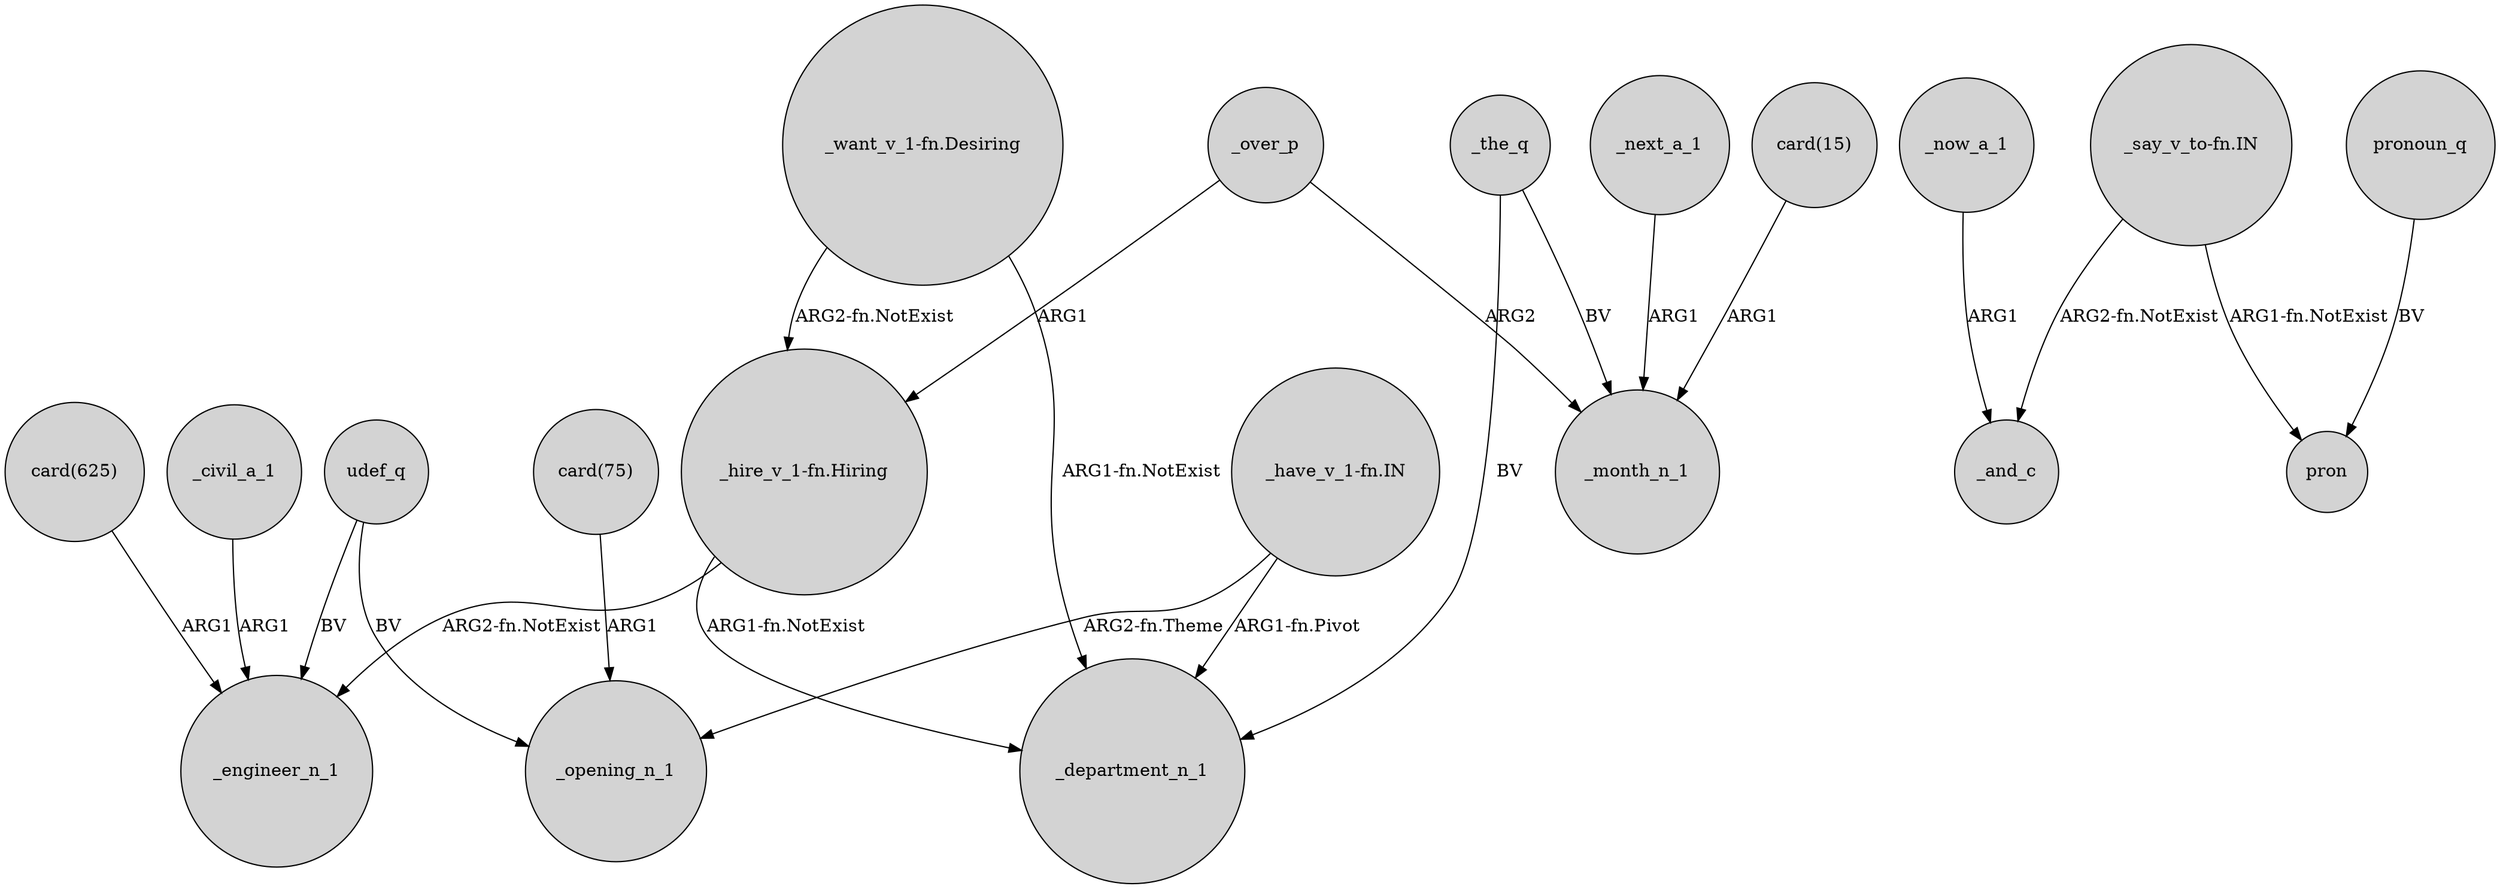 digraph {
	node [shape=circle style=filled]
	udef_q -> _engineer_n_1 [label=BV]
	"_have_v_1-fn.IN" -> _department_n_1 [label="ARG1-fn.Pivot"]
	_now_a_1 -> _and_c [label=ARG1]
	"_hire_v_1-fn.Hiring" -> _engineer_n_1 [label="ARG2-fn.NotExist"]
	_over_p -> "_hire_v_1-fn.Hiring" [label=ARG1]
	_civil_a_1 -> _engineer_n_1 [label=ARG1]
	udef_q -> _opening_n_1 [label=BV]
	"_say_v_to-fn.IN" -> pron [label="ARG1-fn.NotExist"]
	"_have_v_1-fn.IN" -> _opening_n_1 [label="ARG2-fn.Theme"]
	_the_q -> _department_n_1 [label=BV]
	_over_p -> _month_n_1 [label=ARG2]
	pronoun_q -> pron [label=BV]
	_the_q -> _month_n_1 [label=BV]
	"card(625)" -> _engineer_n_1 [label=ARG1]
	"_want_v_1-fn.Desiring" -> "_hire_v_1-fn.Hiring" [label="ARG2-fn.NotExist"]
	"_say_v_to-fn.IN" -> _and_c [label="ARG2-fn.NotExist"]
	"card(75)" -> _opening_n_1 [label=ARG1]
	_next_a_1 -> _month_n_1 [label=ARG1]
	"card(15)" -> _month_n_1 [label=ARG1]
	"_hire_v_1-fn.Hiring" -> _department_n_1 [label="ARG1-fn.NotExist"]
	"_want_v_1-fn.Desiring" -> _department_n_1 [label="ARG1-fn.NotExist"]
}
